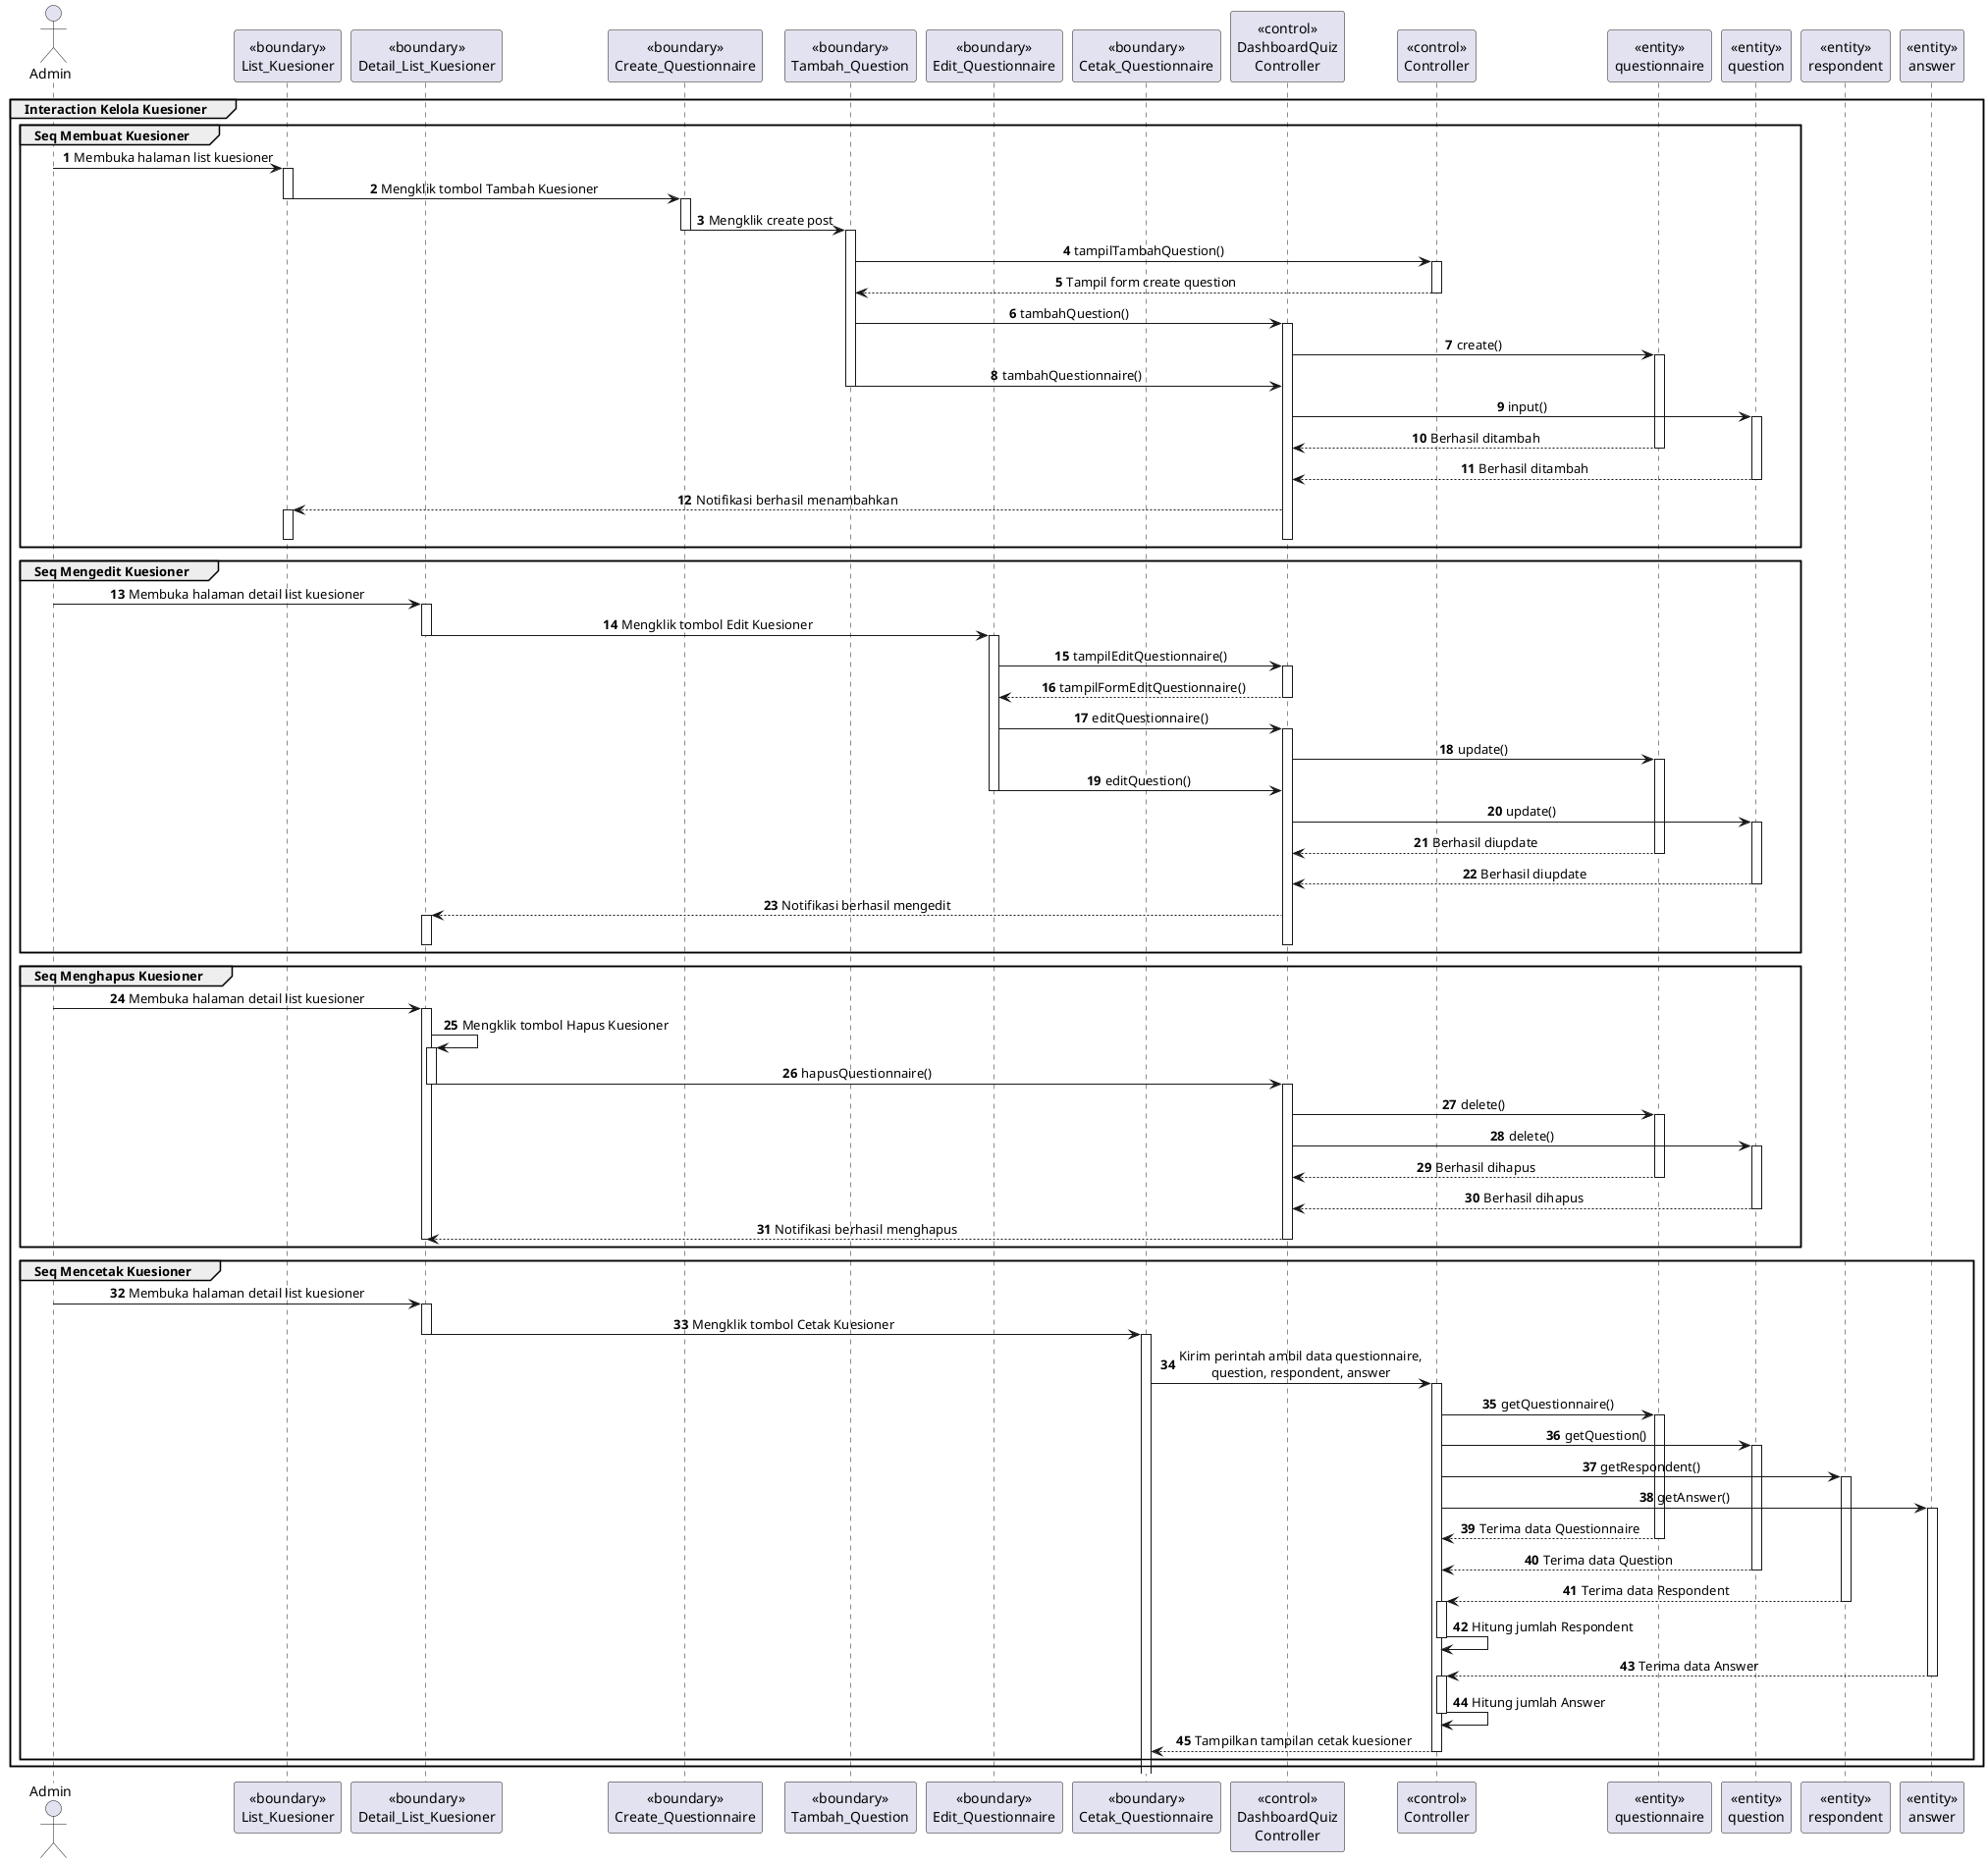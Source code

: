 @startuml Interaction Kelola Data 2
autonumber
' skinparam style strictuml
skinparam SequenceMessageAlignment center
group Interaction Kelola Kuesioner

    actor Admin 
    participant "<<boundary>>\nList_Kuesioner" as list
    participant "<<boundary>>\nDetail_List_Kuesioner" as dlist
    participant "<<boundary>>\nCreate_Questionnaire" as tquestionnaire
    participant "<<boundary>>\nTambah_Question" as tquestion
    participant "<<boundary>>\nEdit_Questionnaire" as equestionnaire
    participant "<<boundary>>\nCetak_Questionnaire" as cetak
    participant "<<control>>\nDashboardQuiz\nController" as dqcontrol
    participant "<<control>>\nController" as control
    participant "<<entity>>\nquestionnaire" as questioner
    participant "<<entity>>\nquestion" as question
    participant "<<entity>>\nrespondent" as respondent
    participant "<<entity>>\nanswer" as answer



    group Seq Membuat Kuesioner
        Admin-> list: Membuka halaman list kuesioner
        activate list
            list-> tquestionnaire: Mengklik tombol Tambah Kuesioner
        deactivate list

        activate tquestionnaire
            tquestionnaire-> tquestion: Mengklik create post
        deactivate tquestionnaire

        activate tquestion
            tquestion-> control: tampilTambahQuestion()
            activate control
                control--> tquestion: Tampil form create question
            deactivate control
            tquestion-> dqcontrol: tambahQuestion()
            activate dqcontrol
        dqcontrol-> questioner: create()
        activate questioner
            tquestion-> dqcontrol: tambahQuestionnaire()
        deactivate tquestion
        dqcontrol-> question: input()
        activate question
        questioner--> dqcontrol: Berhasil ditambah
        deactivate questioner
        question--> dqcontrol: Berhasil ditambah
        deactivate question
        dqcontrol--> list: Notifikasi berhasil menambahkan
        activate list
        deactivate list
        deactivate dqcontrol
    end
    
    group Seq Mengedit Kuesioner
        Admin->dlist: Membuka halaman detail list kuesioner
        activate dlist
            dlist-> equestionnaire: Mengklik tombol Edit Kuesioner
        deactivate dlist
        activate equestionnaire
        equestionnaire-> dqcontrol: tampilEditQuestionnaire()
            activate dqcontrol
                dqcontrol--> equestionnaire: tampilFormEditQuestionnaire()
            deactivate dqcontrol
        equestionnaire-> dqcontrol: editQuestionnaire()
        activate dqcontrol
        dqcontrol-> questioner: update()
        activate questioner
        equestionnaire-> dqcontrol: editQuestion()
        deactivate equestionnaire
        dqcontrol-> question: update()
        activate question
        questioner--> dqcontrol: Berhasil diupdate
        deactivate questioner
        question--> dqcontrol: Berhasil diupdate
        deactivate question
        dqcontrol--> dlist: Notifikasi berhasil mengedit
        activate dlist
        deactivate dlist
        deactivate dqcontrol
    end

    group Seq Menghapus Kuesioner
        Admin-> dlist: Membuka halaman detail list kuesioner
        activate dlist
                dlist-> dlist: Mengklik tombol Hapus Kuesioner
            activate dlist
                dlist-> dqcontrol: hapusQuestionnaire()
            deactivate dlist
            
            activate dqcontrol
                dqcontrol-> questioner: delete()
            activate questioner
                dqcontrol-> question: delete()
            activate question
                questioner--> dqcontrol: Berhasil dihapus
            deactivate questioner
                question--> dqcontrol: Berhasil dihapus
            deactivate question
                dqcontrol--> dlist: Notifikasi berhasil menghapus
            deactivate dqcontrol
        deactivate dlist
    end

    group Seq Mencetak Kuesioner
        Admin-> dlist: Membuka halaman detail list kuesioner
        activate dlist
            dlist-> cetak: Mengklik tombol Cetak Kuesioner
        deactivate dlist
        activate cetak
            cetak-> control: Kirim perintah ambil data questionnaire,\nquestion, respondent, answer
            activate control
                control -> questioner: getQuestionnaire()
                activate questioner
                control -> question: getQuestion()
                activate question
                control -> respondent: getRespondent()
                activate respondent
                control -> answer: getAnswer()
                activate answer

                questioner--> control: Terima data Questionnaire
                deactivate questioner
                question--> control: Terima data Question
                deactivate question
                respondent--> control: Terima data Respondent
                deactivate respondent
                activate control
                control -> control: Hitung jumlah Respondent
                deactivate control
                answer--> control: Terima data Answer
                deactivate answer
                activate control
                control -> control: Hitung jumlah Answer
                deactivate control


                control--> cetak: Tampilkan tampilan cetak kuesioner
            deactivate control
    end
end
@enduml